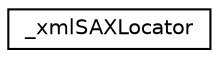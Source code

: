 digraph "Graphical Class Hierarchy"
{
 // LATEX_PDF_SIZE
  edge [fontname="Helvetica",fontsize="10",labelfontname="Helvetica",labelfontsize="10"];
  node [fontname="Helvetica",fontsize="10",shape=record];
  rankdir="LR";
  Node0 [label="_xmlSAXLocator",height=0.2,width=0.4,color="black", fillcolor="white", style="filled",URL="$struct__xmlSAXLocator.html",tooltip=" "];
}
